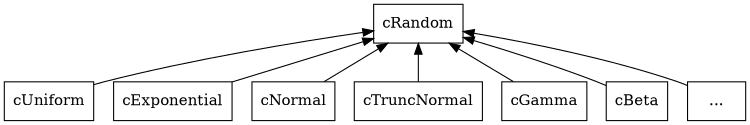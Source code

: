 digraph g {
        fontsize=12; size="5,5";

        node [shape = "rectangle"];
        edge [dir = "back"];

        cRandom -> cUniform;
        cRandom -> cExponential;
        cRandom -> cNormal;
        cRandom -> cTruncNormal;
        cRandom -> cGamma;
        cRandom -> cBeta;
        cRandom -> others;
        others [label = "..."];
}
